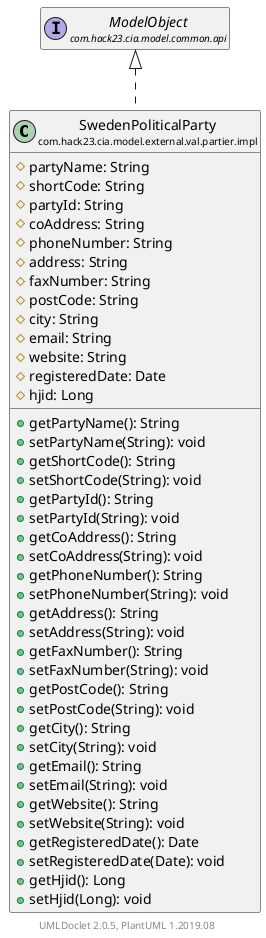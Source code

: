 @startuml
    set namespaceSeparator none
    hide empty fields
    hide empty methods

    class "<size:14>SwedenPoliticalParty\n<size:10>com.hack23.cia.model.external.val.partier.impl" as com.hack23.cia.model.external.val.partier.impl.SwedenPoliticalParty [[SwedenPoliticalParty.html]] {
        #partyName: String
        #shortCode: String
        #partyId: String
        #coAddress: String
        #phoneNumber: String
        #address: String
        #faxNumber: String
        #postCode: String
        #city: String
        #email: String
        #website: String
        #registeredDate: Date
        #hjid: Long
        +getPartyName(): String
        +setPartyName(String): void
        +getShortCode(): String
        +setShortCode(String): void
        +getPartyId(): String
        +setPartyId(String): void
        +getCoAddress(): String
        +setCoAddress(String): void
        +getPhoneNumber(): String
        +setPhoneNumber(String): void
        +getAddress(): String
        +setAddress(String): void
        +getFaxNumber(): String
        +setFaxNumber(String): void
        +getPostCode(): String
        +setPostCode(String): void
        +getCity(): String
        +setCity(String): void
        +getEmail(): String
        +setEmail(String): void
        +getWebsite(): String
        +setWebsite(String): void
        +getRegisteredDate(): Date
        +setRegisteredDate(Date): void
        +getHjid(): Long
        +setHjid(Long): void
    }

    interface "<size:14>ModelObject\n<size:10>com.hack23.cia.model.common.api" as com.hack23.cia.model.common.api.ModelObject

    com.hack23.cia.model.common.api.ModelObject <|.. com.hack23.cia.model.external.val.partier.impl.SwedenPoliticalParty

    center footer UMLDoclet 2.0.5, PlantUML 1.2019.08
@enduml
